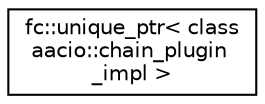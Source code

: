 digraph "Graphical Class Hierarchy"
{
  edge [fontname="Helvetica",fontsize="10",labelfontname="Helvetica",labelfontsize="10"];
  node [fontname="Helvetica",fontsize="10",shape=record];
  rankdir="LR";
  Node0 [label="fc::unique_ptr\< class\l aacio::chain_plugin\l_impl \>",height=0.2,width=0.4,color="black", fillcolor="white", style="filled",URL="$classfc_1_1unique__ptr.html"];
}
